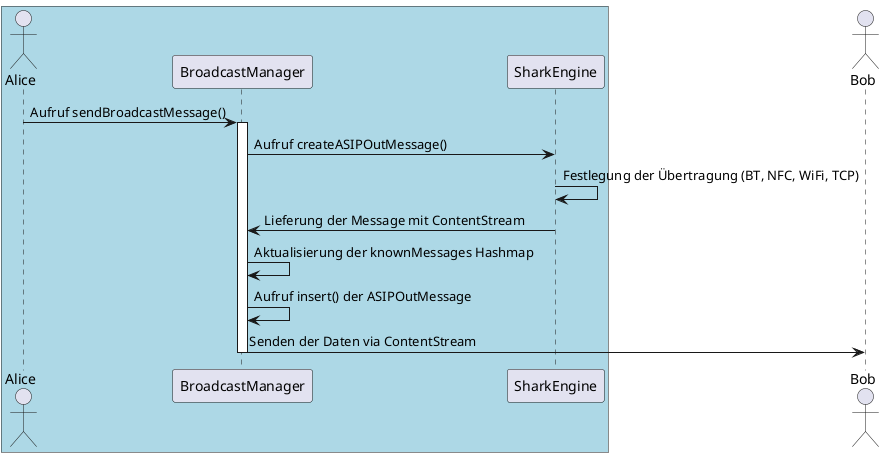 @startuml
box #lightblue
       actor "Alice"
       participant BroadcastManager
    participant SharkEngine


end box
actor "Bob"

"BroadcastManager" <- "Alice": Aufruf sendBroadcastMessage()
activate BroadcastManager
"BroadcastManager" -> "SharkEngine": Aufruf createASIPOutMessage()
"SharkEngine" -> "SharkEngine": Festlegung der Übertragung (BT, NFC, WiFi, TCP)
"SharkEngine" -> "BroadcastManager": Lieferung der Message mit ContentStream
"BroadcastManager" -> "BroadcastManager": Aktualisierung der knownMessages Hashmap
"BroadcastManager" -> "BroadcastManager": Aufruf insert() der ASIPOutMessage
"BroadcastManager" -> "Bob": Senden der Daten via ContentStream
deactivate BroadcastManager
@enduml